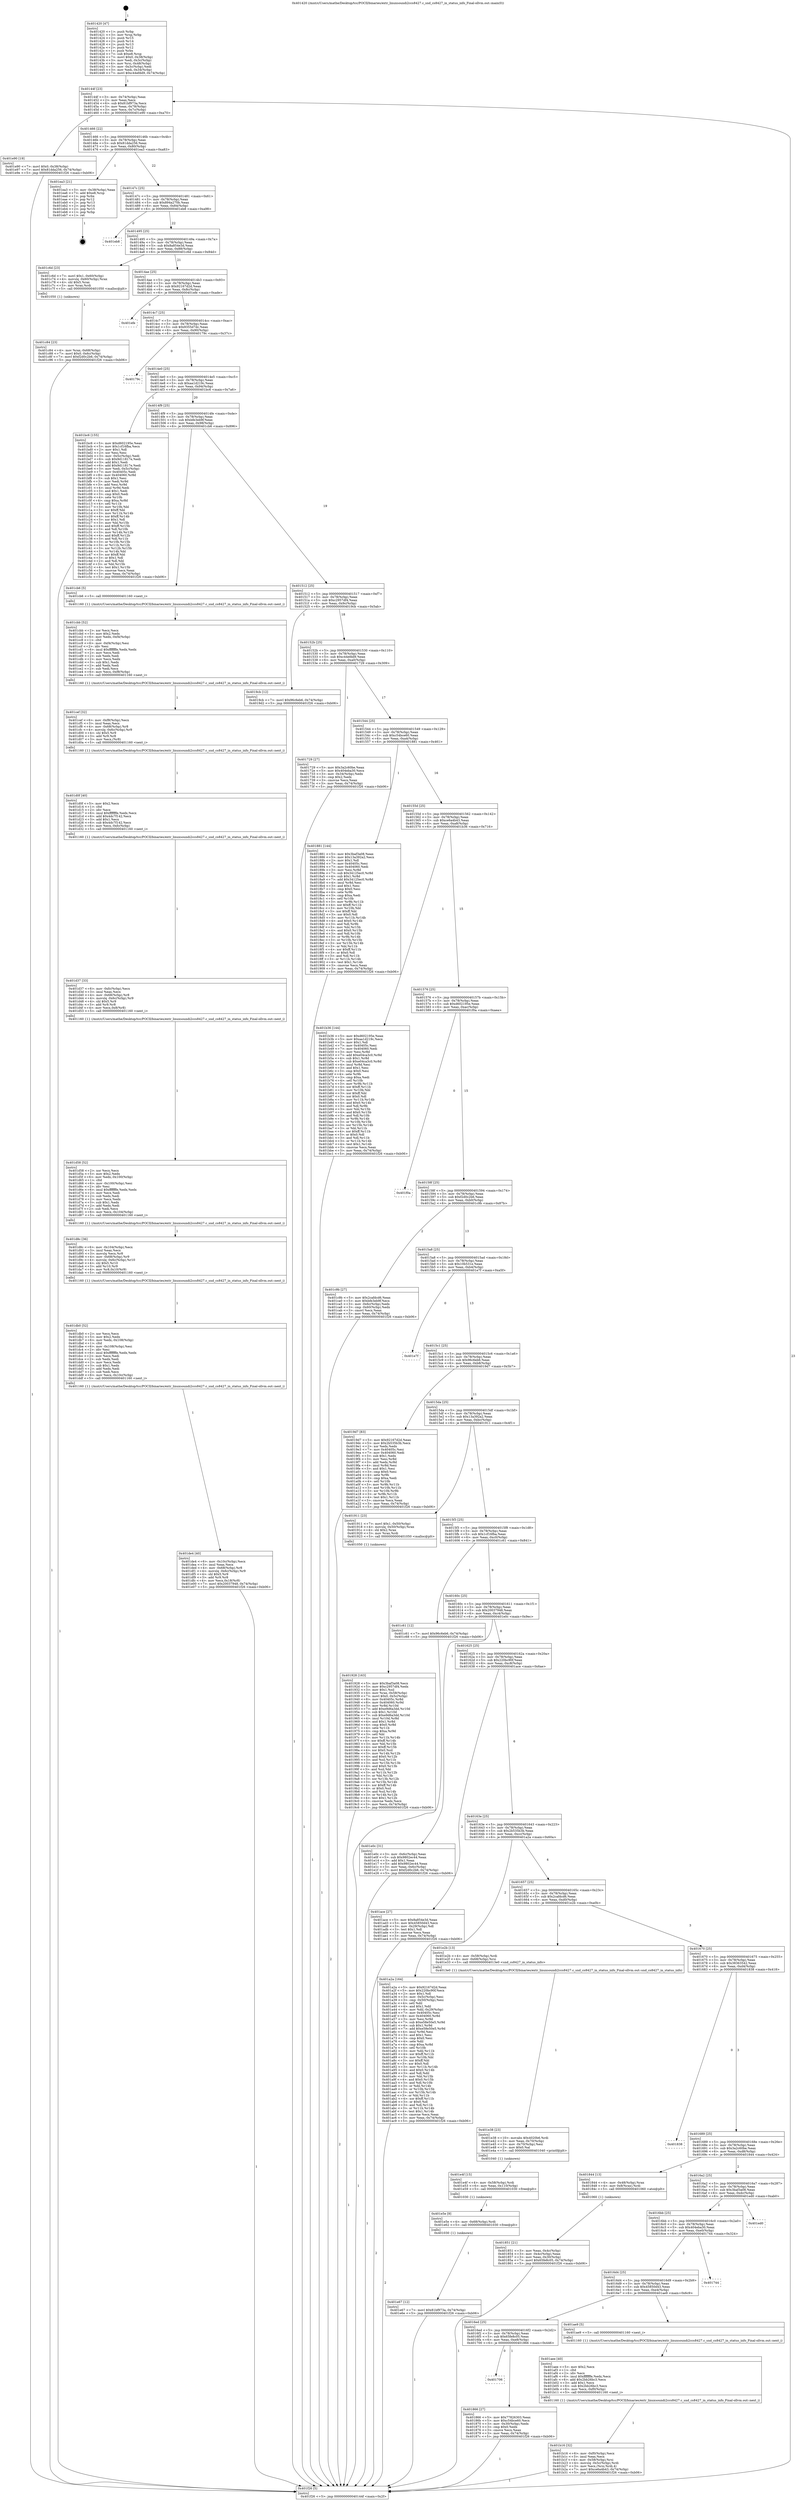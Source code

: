 digraph "0x401420" {
  label = "0x401420 (/mnt/c/Users/mathe/Desktop/tcc/POCII/binaries/extr_linuxsoundi2ccs8427.c_snd_cs8427_in_status_info_Final-ollvm.out::main(0))"
  labelloc = "t"
  node[shape=record]

  Entry [label="",width=0.3,height=0.3,shape=circle,fillcolor=black,style=filled]
  "0x40144f" [label="{
     0x40144f [23]\l
     | [instrs]\l
     &nbsp;&nbsp;0x40144f \<+3\>: mov -0x74(%rbp),%eax\l
     &nbsp;&nbsp;0x401452 \<+2\>: mov %eax,%ecx\l
     &nbsp;&nbsp;0x401454 \<+6\>: sub $0x81bf973a,%ecx\l
     &nbsp;&nbsp;0x40145a \<+3\>: mov %eax,-0x78(%rbp)\l
     &nbsp;&nbsp;0x40145d \<+3\>: mov %ecx,-0x7c(%rbp)\l
     &nbsp;&nbsp;0x401460 \<+6\>: je 0000000000401e90 \<main+0xa70\>\l
  }"]
  "0x401e90" [label="{
     0x401e90 [19]\l
     | [instrs]\l
     &nbsp;&nbsp;0x401e90 \<+7\>: movl $0x0,-0x38(%rbp)\l
     &nbsp;&nbsp;0x401e97 \<+7\>: movl $0x81dda256,-0x74(%rbp)\l
     &nbsp;&nbsp;0x401e9e \<+5\>: jmp 0000000000401f26 \<main+0xb06\>\l
  }"]
  "0x401466" [label="{
     0x401466 [22]\l
     | [instrs]\l
     &nbsp;&nbsp;0x401466 \<+5\>: jmp 000000000040146b \<main+0x4b\>\l
     &nbsp;&nbsp;0x40146b \<+3\>: mov -0x78(%rbp),%eax\l
     &nbsp;&nbsp;0x40146e \<+5\>: sub $0x81dda256,%eax\l
     &nbsp;&nbsp;0x401473 \<+3\>: mov %eax,-0x80(%rbp)\l
     &nbsp;&nbsp;0x401476 \<+6\>: je 0000000000401ea3 \<main+0xa83\>\l
  }"]
  Exit [label="",width=0.3,height=0.3,shape=circle,fillcolor=black,style=filled,peripheries=2]
  "0x401ea3" [label="{
     0x401ea3 [21]\l
     | [instrs]\l
     &nbsp;&nbsp;0x401ea3 \<+3\>: mov -0x38(%rbp),%eax\l
     &nbsp;&nbsp;0x401ea6 \<+7\>: add $0xe8,%rsp\l
     &nbsp;&nbsp;0x401ead \<+1\>: pop %rbx\l
     &nbsp;&nbsp;0x401eae \<+2\>: pop %r12\l
     &nbsp;&nbsp;0x401eb0 \<+2\>: pop %r13\l
     &nbsp;&nbsp;0x401eb2 \<+2\>: pop %r14\l
     &nbsp;&nbsp;0x401eb4 \<+2\>: pop %r15\l
     &nbsp;&nbsp;0x401eb6 \<+1\>: pop %rbp\l
     &nbsp;&nbsp;0x401eb7 \<+1\>: ret\l
  }"]
  "0x40147c" [label="{
     0x40147c [25]\l
     | [instrs]\l
     &nbsp;&nbsp;0x40147c \<+5\>: jmp 0000000000401481 \<main+0x61\>\l
     &nbsp;&nbsp;0x401481 \<+3\>: mov -0x78(%rbp),%eax\l
     &nbsp;&nbsp;0x401484 \<+5\>: sub $0x894a270b,%eax\l
     &nbsp;&nbsp;0x401489 \<+6\>: mov %eax,-0x84(%rbp)\l
     &nbsp;&nbsp;0x40148f \<+6\>: je 0000000000401eb8 \<main+0xa98\>\l
  }"]
  "0x401e67" [label="{
     0x401e67 [12]\l
     | [instrs]\l
     &nbsp;&nbsp;0x401e67 \<+7\>: movl $0x81bf973a,-0x74(%rbp)\l
     &nbsp;&nbsp;0x401e6e \<+5\>: jmp 0000000000401f26 \<main+0xb06\>\l
  }"]
  "0x401eb8" [label="{
     0x401eb8\l
  }", style=dashed]
  "0x401495" [label="{
     0x401495 [25]\l
     | [instrs]\l
     &nbsp;&nbsp;0x401495 \<+5\>: jmp 000000000040149a \<main+0x7a\>\l
     &nbsp;&nbsp;0x40149a \<+3\>: mov -0x78(%rbp),%eax\l
     &nbsp;&nbsp;0x40149d \<+5\>: sub $0x8a854e3d,%eax\l
     &nbsp;&nbsp;0x4014a2 \<+6\>: mov %eax,-0x88(%rbp)\l
     &nbsp;&nbsp;0x4014a8 \<+6\>: je 0000000000401c6d \<main+0x84d\>\l
  }"]
  "0x401e5e" [label="{
     0x401e5e [9]\l
     | [instrs]\l
     &nbsp;&nbsp;0x401e5e \<+4\>: mov -0x68(%rbp),%rdi\l
     &nbsp;&nbsp;0x401e62 \<+5\>: call 0000000000401030 \<free@plt\>\l
     | [calls]\l
     &nbsp;&nbsp;0x401030 \{1\} (unknown)\l
  }"]
  "0x401c6d" [label="{
     0x401c6d [23]\l
     | [instrs]\l
     &nbsp;&nbsp;0x401c6d \<+7\>: movl $0x1,-0x60(%rbp)\l
     &nbsp;&nbsp;0x401c74 \<+4\>: movslq -0x60(%rbp),%rax\l
     &nbsp;&nbsp;0x401c78 \<+4\>: shl $0x5,%rax\l
     &nbsp;&nbsp;0x401c7c \<+3\>: mov %rax,%rdi\l
     &nbsp;&nbsp;0x401c7f \<+5\>: call 0000000000401050 \<malloc@plt\>\l
     | [calls]\l
     &nbsp;&nbsp;0x401050 \{1\} (unknown)\l
  }"]
  "0x4014ae" [label="{
     0x4014ae [25]\l
     | [instrs]\l
     &nbsp;&nbsp;0x4014ae \<+5\>: jmp 00000000004014b3 \<main+0x93\>\l
     &nbsp;&nbsp;0x4014b3 \<+3\>: mov -0x78(%rbp),%eax\l
     &nbsp;&nbsp;0x4014b6 \<+5\>: sub $0x92167d2d,%eax\l
     &nbsp;&nbsp;0x4014bb \<+6\>: mov %eax,-0x8c(%rbp)\l
     &nbsp;&nbsp;0x4014c1 \<+6\>: je 0000000000401efe \<main+0xade\>\l
  }"]
  "0x401e4f" [label="{
     0x401e4f [15]\l
     | [instrs]\l
     &nbsp;&nbsp;0x401e4f \<+4\>: mov -0x58(%rbp),%rdi\l
     &nbsp;&nbsp;0x401e53 \<+6\>: mov %eax,-0x110(%rbp)\l
     &nbsp;&nbsp;0x401e59 \<+5\>: call 0000000000401030 \<free@plt\>\l
     | [calls]\l
     &nbsp;&nbsp;0x401030 \{1\} (unknown)\l
  }"]
  "0x401efe" [label="{
     0x401efe\l
  }", style=dashed]
  "0x4014c7" [label="{
     0x4014c7 [25]\l
     | [instrs]\l
     &nbsp;&nbsp;0x4014c7 \<+5\>: jmp 00000000004014cc \<main+0xac\>\l
     &nbsp;&nbsp;0x4014cc \<+3\>: mov -0x78(%rbp),%eax\l
     &nbsp;&nbsp;0x4014cf \<+5\>: sub $0x9355d7dc,%eax\l
     &nbsp;&nbsp;0x4014d4 \<+6\>: mov %eax,-0x90(%rbp)\l
     &nbsp;&nbsp;0x4014da \<+6\>: je 000000000040179c \<main+0x37c\>\l
  }"]
  "0x401e38" [label="{
     0x401e38 [23]\l
     | [instrs]\l
     &nbsp;&nbsp;0x401e38 \<+10\>: movabs $0x4020b6,%rdi\l
     &nbsp;&nbsp;0x401e42 \<+3\>: mov %eax,-0x70(%rbp)\l
     &nbsp;&nbsp;0x401e45 \<+3\>: mov -0x70(%rbp),%esi\l
     &nbsp;&nbsp;0x401e48 \<+2\>: mov $0x0,%al\l
     &nbsp;&nbsp;0x401e4a \<+5\>: call 0000000000401040 \<printf@plt\>\l
     | [calls]\l
     &nbsp;&nbsp;0x401040 \{1\} (unknown)\l
  }"]
  "0x40179c" [label="{
     0x40179c\l
  }", style=dashed]
  "0x4014e0" [label="{
     0x4014e0 [25]\l
     | [instrs]\l
     &nbsp;&nbsp;0x4014e0 \<+5\>: jmp 00000000004014e5 \<main+0xc5\>\l
     &nbsp;&nbsp;0x4014e5 \<+3\>: mov -0x78(%rbp),%eax\l
     &nbsp;&nbsp;0x4014e8 \<+5\>: sub $0xaa1d219c,%eax\l
     &nbsp;&nbsp;0x4014ed \<+6\>: mov %eax,-0x94(%rbp)\l
     &nbsp;&nbsp;0x4014f3 \<+6\>: je 0000000000401bc6 \<main+0x7a6\>\l
  }"]
  "0x401de4" [label="{
     0x401de4 [40]\l
     | [instrs]\l
     &nbsp;&nbsp;0x401de4 \<+6\>: mov -0x10c(%rbp),%ecx\l
     &nbsp;&nbsp;0x401dea \<+3\>: imul %eax,%ecx\l
     &nbsp;&nbsp;0x401ded \<+4\>: mov -0x68(%rbp),%r8\l
     &nbsp;&nbsp;0x401df1 \<+4\>: movslq -0x6c(%rbp),%r9\l
     &nbsp;&nbsp;0x401df5 \<+4\>: shl $0x5,%r9\l
     &nbsp;&nbsp;0x401df9 \<+3\>: add %r9,%r8\l
     &nbsp;&nbsp;0x401dfc \<+4\>: mov %ecx,0x18(%r8)\l
     &nbsp;&nbsp;0x401e00 \<+7\>: movl $0x20037948,-0x74(%rbp)\l
     &nbsp;&nbsp;0x401e07 \<+5\>: jmp 0000000000401f26 \<main+0xb06\>\l
  }"]
  "0x401bc6" [label="{
     0x401bc6 [155]\l
     | [instrs]\l
     &nbsp;&nbsp;0x401bc6 \<+5\>: mov $0xd602195e,%eax\l
     &nbsp;&nbsp;0x401bcb \<+5\>: mov $0x1cf16fba,%ecx\l
     &nbsp;&nbsp;0x401bd0 \<+2\>: mov $0x1,%dl\l
     &nbsp;&nbsp;0x401bd2 \<+2\>: xor %esi,%esi\l
     &nbsp;&nbsp;0x401bd4 \<+3\>: mov -0x5c(%rbp),%edi\l
     &nbsp;&nbsp;0x401bd7 \<+6\>: sub $0x9d11817e,%edi\l
     &nbsp;&nbsp;0x401bdd \<+3\>: add $0x1,%edi\l
     &nbsp;&nbsp;0x401be0 \<+6\>: add $0x9d11817e,%edi\l
     &nbsp;&nbsp;0x401be6 \<+3\>: mov %edi,-0x5c(%rbp)\l
     &nbsp;&nbsp;0x401be9 \<+7\>: mov 0x40405c,%edi\l
     &nbsp;&nbsp;0x401bf0 \<+8\>: mov 0x404060,%r8d\l
     &nbsp;&nbsp;0x401bf8 \<+3\>: sub $0x1,%esi\l
     &nbsp;&nbsp;0x401bfb \<+3\>: mov %edi,%r9d\l
     &nbsp;&nbsp;0x401bfe \<+3\>: add %esi,%r9d\l
     &nbsp;&nbsp;0x401c01 \<+4\>: imul %r9d,%edi\l
     &nbsp;&nbsp;0x401c05 \<+3\>: and $0x1,%edi\l
     &nbsp;&nbsp;0x401c08 \<+3\>: cmp $0x0,%edi\l
     &nbsp;&nbsp;0x401c0b \<+4\>: sete %r10b\l
     &nbsp;&nbsp;0x401c0f \<+4\>: cmp $0xa,%r8d\l
     &nbsp;&nbsp;0x401c13 \<+4\>: setl %r11b\l
     &nbsp;&nbsp;0x401c17 \<+3\>: mov %r10b,%bl\l
     &nbsp;&nbsp;0x401c1a \<+3\>: xor $0xff,%bl\l
     &nbsp;&nbsp;0x401c1d \<+3\>: mov %r11b,%r14b\l
     &nbsp;&nbsp;0x401c20 \<+4\>: xor $0xff,%r14b\l
     &nbsp;&nbsp;0x401c24 \<+3\>: xor $0x1,%dl\l
     &nbsp;&nbsp;0x401c27 \<+3\>: mov %bl,%r15b\l
     &nbsp;&nbsp;0x401c2a \<+4\>: and $0xff,%r15b\l
     &nbsp;&nbsp;0x401c2e \<+3\>: and %dl,%r10b\l
     &nbsp;&nbsp;0x401c31 \<+3\>: mov %r14b,%r12b\l
     &nbsp;&nbsp;0x401c34 \<+4\>: and $0xff,%r12b\l
     &nbsp;&nbsp;0x401c38 \<+3\>: and %dl,%r11b\l
     &nbsp;&nbsp;0x401c3b \<+3\>: or %r10b,%r15b\l
     &nbsp;&nbsp;0x401c3e \<+3\>: or %r11b,%r12b\l
     &nbsp;&nbsp;0x401c41 \<+3\>: xor %r12b,%r15b\l
     &nbsp;&nbsp;0x401c44 \<+3\>: or %r14b,%bl\l
     &nbsp;&nbsp;0x401c47 \<+3\>: xor $0xff,%bl\l
     &nbsp;&nbsp;0x401c4a \<+3\>: or $0x1,%dl\l
     &nbsp;&nbsp;0x401c4d \<+2\>: and %dl,%bl\l
     &nbsp;&nbsp;0x401c4f \<+3\>: or %bl,%r15b\l
     &nbsp;&nbsp;0x401c52 \<+4\>: test $0x1,%r15b\l
     &nbsp;&nbsp;0x401c56 \<+3\>: cmovne %ecx,%eax\l
     &nbsp;&nbsp;0x401c59 \<+3\>: mov %eax,-0x74(%rbp)\l
     &nbsp;&nbsp;0x401c5c \<+5\>: jmp 0000000000401f26 \<main+0xb06\>\l
  }"]
  "0x4014f9" [label="{
     0x4014f9 [25]\l
     | [instrs]\l
     &nbsp;&nbsp;0x4014f9 \<+5\>: jmp 00000000004014fe \<main+0xde\>\l
     &nbsp;&nbsp;0x4014fe \<+3\>: mov -0x78(%rbp),%eax\l
     &nbsp;&nbsp;0x401501 \<+5\>: sub $0xbfe3eb9f,%eax\l
     &nbsp;&nbsp;0x401506 \<+6\>: mov %eax,-0x98(%rbp)\l
     &nbsp;&nbsp;0x40150c \<+6\>: je 0000000000401cb6 \<main+0x896\>\l
  }"]
  "0x401db0" [label="{
     0x401db0 [52]\l
     | [instrs]\l
     &nbsp;&nbsp;0x401db0 \<+2\>: xor %ecx,%ecx\l
     &nbsp;&nbsp;0x401db2 \<+5\>: mov $0x2,%edx\l
     &nbsp;&nbsp;0x401db7 \<+6\>: mov %edx,-0x108(%rbp)\l
     &nbsp;&nbsp;0x401dbd \<+1\>: cltd\l
     &nbsp;&nbsp;0x401dbe \<+6\>: mov -0x108(%rbp),%esi\l
     &nbsp;&nbsp;0x401dc4 \<+2\>: idiv %esi\l
     &nbsp;&nbsp;0x401dc6 \<+6\>: imul $0xfffffffe,%edx,%edx\l
     &nbsp;&nbsp;0x401dcc \<+2\>: mov %ecx,%edi\l
     &nbsp;&nbsp;0x401dce \<+2\>: sub %edx,%edi\l
     &nbsp;&nbsp;0x401dd0 \<+2\>: mov %ecx,%edx\l
     &nbsp;&nbsp;0x401dd2 \<+3\>: sub $0x1,%edx\l
     &nbsp;&nbsp;0x401dd5 \<+2\>: add %edx,%edi\l
     &nbsp;&nbsp;0x401dd7 \<+2\>: sub %edi,%ecx\l
     &nbsp;&nbsp;0x401dd9 \<+6\>: mov %ecx,-0x10c(%rbp)\l
     &nbsp;&nbsp;0x401ddf \<+5\>: call 0000000000401160 \<next_i\>\l
     | [calls]\l
     &nbsp;&nbsp;0x401160 \{1\} (/mnt/c/Users/mathe/Desktop/tcc/POCII/binaries/extr_linuxsoundi2ccs8427.c_snd_cs8427_in_status_info_Final-ollvm.out::next_i)\l
  }"]
  "0x401cb6" [label="{
     0x401cb6 [5]\l
     | [instrs]\l
     &nbsp;&nbsp;0x401cb6 \<+5\>: call 0000000000401160 \<next_i\>\l
     | [calls]\l
     &nbsp;&nbsp;0x401160 \{1\} (/mnt/c/Users/mathe/Desktop/tcc/POCII/binaries/extr_linuxsoundi2ccs8427.c_snd_cs8427_in_status_info_Final-ollvm.out::next_i)\l
  }"]
  "0x401512" [label="{
     0x401512 [25]\l
     | [instrs]\l
     &nbsp;&nbsp;0x401512 \<+5\>: jmp 0000000000401517 \<main+0xf7\>\l
     &nbsp;&nbsp;0x401517 \<+3\>: mov -0x78(%rbp),%eax\l
     &nbsp;&nbsp;0x40151a \<+5\>: sub $0xc2957df4,%eax\l
     &nbsp;&nbsp;0x40151f \<+6\>: mov %eax,-0x9c(%rbp)\l
     &nbsp;&nbsp;0x401525 \<+6\>: je 00000000004019cb \<main+0x5ab\>\l
  }"]
  "0x401d8c" [label="{
     0x401d8c [36]\l
     | [instrs]\l
     &nbsp;&nbsp;0x401d8c \<+6\>: mov -0x104(%rbp),%ecx\l
     &nbsp;&nbsp;0x401d92 \<+3\>: imul %eax,%ecx\l
     &nbsp;&nbsp;0x401d95 \<+3\>: movslq %ecx,%r8\l
     &nbsp;&nbsp;0x401d98 \<+4\>: mov -0x68(%rbp),%r9\l
     &nbsp;&nbsp;0x401d9c \<+4\>: movslq -0x6c(%rbp),%r10\l
     &nbsp;&nbsp;0x401da0 \<+4\>: shl $0x5,%r10\l
     &nbsp;&nbsp;0x401da4 \<+3\>: add %r10,%r9\l
     &nbsp;&nbsp;0x401da7 \<+4\>: mov %r8,0x10(%r9)\l
     &nbsp;&nbsp;0x401dab \<+5\>: call 0000000000401160 \<next_i\>\l
     | [calls]\l
     &nbsp;&nbsp;0x401160 \{1\} (/mnt/c/Users/mathe/Desktop/tcc/POCII/binaries/extr_linuxsoundi2ccs8427.c_snd_cs8427_in_status_info_Final-ollvm.out::next_i)\l
  }"]
  "0x4019cb" [label="{
     0x4019cb [12]\l
     | [instrs]\l
     &nbsp;&nbsp;0x4019cb \<+7\>: movl $0x96c6eb6,-0x74(%rbp)\l
     &nbsp;&nbsp;0x4019d2 \<+5\>: jmp 0000000000401f26 \<main+0xb06\>\l
  }"]
  "0x40152b" [label="{
     0x40152b [25]\l
     | [instrs]\l
     &nbsp;&nbsp;0x40152b \<+5\>: jmp 0000000000401530 \<main+0x110\>\l
     &nbsp;&nbsp;0x401530 \<+3\>: mov -0x78(%rbp),%eax\l
     &nbsp;&nbsp;0x401533 \<+5\>: sub $0xc44efdd9,%eax\l
     &nbsp;&nbsp;0x401538 \<+6\>: mov %eax,-0xa0(%rbp)\l
     &nbsp;&nbsp;0x40153e \<+6\>: je 0000000000401729 \<main+0x309\>\l
  }"]
  "0x401d58" [label="{
     0x401d58 [52]\l
     | [instrs]\l
     &nbsp;&nbsp;0x401d58 \<+2\>: xor %ecx,%ecx\l
     &nbsp;&nbsp;0x401d5a \<+5\>: mov $0x2,%edx\l
     &nbsp;&nbsp;0x401d5f \<+6\>: mov %edx,-0x100(%rbp)\l
     &nbsp;&nbsp;0x401d65 \<+1\>: cltd\l
     &nbsp;&nbsp;0x401d66 \<+6\>: mov -0x100(%rbp),%esi\l
     &nbsp;&nbsp;0x401d6c \<+2\>: idiv %esi\l
     &nbsp;&nbsp;0x401d6e \<+6\>: imul $0xfffffffe,%edx,%edx\l
     &nbsp;&nbsp;0x401d74 \<+2\>: mov %ecx,%edi\l
     &nbsp;&nbsp;0x401d76 \<+2\>: sub %edx,%edi\l
     &nbsp;&nbsp;0x401d78 \<+2\>: mov %ecx,%edx\l
     &nbsp;&nbsp;0x401d7a \<+3\>: sub $0x1,%edx\l
     &nbsp;&nbsp;0x401d7d \<+2\>: add %edx,%edi\l
     &nbsp;&nbsp;0x401d7f \<+2\>: sub %edi,%ecx\l
     &nbsp;&nbsp;0x401d81 \<+6\>: mov %ecx,-0x104(%rbp)\l
     &nbsp;&nbsp;0x401d87 \<+5\>: call 0000000000401160 \<next_i\>\l
     | [calls]\l
     &nbsp;&nbsp;0x401160 \{1\} (/mnt/c/Users/mathe/Desktop/tcc/POCII/binaries/extr_linuxsoundi2ccs8427.c_snd_cs8427_in_status_info_Final-ollvm.out::next_i)\l
  }"]
  "0x401729" [label="{
     0x401729 [27]\l
     | [instrs]\l
     &nbsp;&nbsp;0x401729 \<+5\>: mov $0x3a2c60be,%eax\l
     &nbsp;&nbsp;0x40172e \<+5\>: mov $0x404eba30,%ecx\l
     &nbsp;&nbsp;0x401733 \<+3\>: mov -0x34(%rbp),%edx\l
     &nbsp;&nbsp;0x401736 \<+3\>: cmp $0x2,%edx\l
     &nbsp;&nbsp;0x401739 \<+3\>: cmovne %ecx,%eax\l
     &nbsp;&nbsp;0x40173c \<+3\>: mov %eax,-0x74(%rbp)\l
     &nbsp;&nbsp;0x40173f \<+5\>: jmp 0000000000401f26 \<main+0xb06\>\l
  }"]
  "0x401544" [label="{
     0x401544 [25]\l
     | [instrs]\l
     &nbsp;&nbsp;0x401544 \<+5\>: jmp 0000000000401549 \<main+0x129\>\l
     &nbsp;&nbsp;0x401549 \<+3\>: mov -0x78(%rbp),%eax\l
     &nbsp;&nbsp;0x40154c \<+5\>: sub $0xc54bce60,%eax\l
     &nbsp;&nbsp;0x401551 \<+6\>: mov %eax,-0xa4(%rbp)\l
     &nbsp;&nbsp;0x401557 \<+6\>: je 0000000000401881 \<main+0x461\>\l
  }"]
  "0x401f26" [label="{
     0x401f26 [5]\l
     | [instrs]\l
     &nbsp;&nbsp;0x401f26 \<+5\>: jmp 000000000040144f \<main+0x2f\>\l
  }"]
  "0x401420" [label="{
     0x401420 [47]\l
     | [instrs]\l
     &nbsp;&nbsp;0x401420 \<+1\>: push %rbp\l
     &nbsp;&nbsp;0x401421 \<+3\>: mov %rsp,%rbp\l
     &nbsp;&nbsp;0x401424 \<+2\>: push %r15\l
     &nbsp;&nbsp;0x401426 \<+2\>: push %r14\l
     &nbsp;&nbsp;0x401428 \<+2\>: push %r13\l
     &nbsp;&nbsp;0x40142a \<+2\>: push %r12\l
     &nbsp;&nbsp;0x40142c \<+1\>: push %rbx\l
     &nbsp;&nbsp;0x40142d \<+7\>: sub $0xe8,%rsp\l
     &nbsp;&nbsp;0x401434 \<+7\>: movl $0x0,-0x38(%rbp)\l
     &nbsp;&nbsp;0x40143b \<+3\>: mov %edi,-0x3c(%rbp)\l
     &nbsp;&nbsp;0x40143e \<+4\>: mov %rsi,-0x48(%rbp)\l
     &nbsp;&nbsp;0x401442 \<+3\>: mov -0x3c(%rbp),%edi\l
     &nbsp;&nbsp;0x401445 \<+3\>: mov %edi,-0x34(%rbp)\l
     &nbsp;&nbsp;0x401448 \<+7\>: movl $0xc44efdd9,-0x74(%rbp)\l
  }"]
  "0x401d37" [label="{
     0x401d37 [33]\l
     | [instrs]\l
     &nbsp;&nbsp;0x401d37 \<+6\>: mov -0xfc(%rbp),%ecx\l
     &nbsp;&nbsp;0x401d3d \<+3\>: imul %eax,%ecx\l
     &nbsp;&nbsp;0x401d40 \<+4\>: mov -0x68(%rbp),%r8\l
     &nbsp;&nbsp;0x401d44 \<+4\>: movslq -0x6c(%rbp),%r9\l
     &nbsp;&nbsp;0x401d48 \<+4\>: shl $0x5,%r9\l
     &nbsp;&nbsp;0x401d4c \<+3\>: add %r9,%r8\l
     &nbsp;&nbsp;0x401d4f \<+4\>: mov %ecx,0x8(%r8)\l
     &nbsp;&nbsp;0x401d53 \<+5\>: call 0000000000401160 \<next_i\>\l
     | [calls]\l
     &nbsp;&nbsp;0x401160 \{1\} (/mnt/c/Users/mathe/Desktop/tcc/POCII/binaries/extr_linuxsoundi2ccs8427.c_snd_cs8427_in_status_info_Final-ollvm.out::next_i)\l
  }"]
  "0x401881" [label="{
     0x401881 [144]\l
     | [instrs]\l
     &nbsp;&nbsp;0x401881 \<+5\>: mov $0x3baf3a08,%eax\l
     &nbsp;&nbsp;0x401886 \<+5\>: mov $0x13a392a2,%ecx\l
     &nbsp;&nbsp;0x40188b \<+2\>: mov $0x1,%dl\l
     &nbsp;&nbsp;0x40188d \<+7\>: mov 0x40405c,%esi\l
     &nbsp;&nbsp;0x401894 \<+7\>: mov 0x404060,%edi\l
     &nbsp;&nbsp;0x40189b \<+3\>: mov %esi,%r8d\l
     &nbsp;&nbsp;0x40189e \<+7\>: sub $0x34125ec0,%r8d\l
     &nbsp;&nbsp;0x4018a5 \<+4\>: sub $0x1,%r8d\l
     &nbsp;&nbsp;0x4018a9 \<+7\>: add $0x34125ec0,%r8d\l
     &nbsp;&nbsp;0x4018b0 \<+4\>: imul %r8d,%esi\l
     &nbsp;&nbsp;0x4018b4 \<+3\>: and $0x1,%esi\l
     &nbsp;&nbsp;0x4018b7 \<+3\>: cmp $0x0,%esi\l
     &nbsp;&nbsp;0x4018ba \<+4\>: sete %r9b\l
     &nbsp;&nbsp;0x4018be \<+3\>: cmp $0xa,%edi\l
     &nbsp;&nbsp;0x4018c1 \<+4\>: setl %r10b\l
     &nbsp;&nbsp;0x4018c5 \<+3\>: mov %r9b,%r11b\l
     &nbsp;&nbsp;0x4018c8 \<+4\>: xor $0xff,%r11b\l
     &nbsp;&nbsp;0x4018cc \<+3\>: mov %r10b,%bl\l
     &nbsp;&nbsp;0x4018cf \<+3\>: xor $0xff,%bl\l
     &nbsp;&nbsp;0x4018d2 \<+3\>: xor $0x0,%dl\l
     &nbsp;&nbsp;0x4018d5 \<+3\>: mov %r11b,%r14b\l
     &nbsp;&nbsp;0x4018d8 \<+4\>: and $0x0,%r14b\l
     &nbsp;&nbsp;0x4018dc \<+3\>: and %dl,%r9b\l
     &nbsp;&nbsp;0x4018df \<+3\>: mov %bl,%r15b\l
     &nbsp;&nbsp;0x4018e2 \<+4\>: and $0x0,%r15b\l
     &nbsp;&nbsp;0x4018e6 \<+3\>: and %dl,%r10b\l
     &nbsp;&nbsp;0x4018e9 \<+3\>: or %r9b,%r14b\l
     &nbsp;&nbsp;0x4018ec \<+3\>: or %r10b,%r15b\l
     &nbsp;&nbsp;0x4018ef \<+3\>: xor %r15b,%r14b\l
     &nbsp;&nbsp;0x4018f2 \<+3\>: or %bl,%r11b\l
     &nbsp;&nbsp;0x4018f5 \<+4\>: xor $0xff,%r11b\l
     &nbsp;&nbsp;0x4018f9 \<+3\>: or $0x0,%dl\l
     &nbsp;&nbsp;0x4018fc \<+3\>: and %dl,%r11b\l
     &nbsp;&nbsp;0x4018ff \<+3\>: or %r11b,%r14b\l
     &nbsp;&nbsp;0x401902 \<+4\>: test $0x1,%r14b\l
     &nbsp;&nbsp;0x401906 \<+3\>: cmovne %ecx,%eax\l
     &nbsp;&nbsp;0x401909 \<+3\>: mov %eax,-0x74(%rbp)\l
     &nbsp;&nbsp;0x40190c \<+5\>: jmp 0000000000401f26 \<main+0xb06\>\l
  }"]
  "0x40155d" [label="{
     0x40155d [25]\l
     | [instrs]\l
     &nbsp;&nbsp;0x40155d \<+5\>: jmp 0000000000401562 \<main+0x142\>\l
     &nbsp;&nbsp;0x401562 \<+3\>: mov -0x78(%rbp),%eax\l
     &nbsp;&nbsp;0x401565 \<+5\>: sub $0xce6a4b43,%eax\l
     &nbsp;&nbsp;0x40156a \<+6\>: mov %eax,-0xa8(%rbp)\l
     &nbsp;&nbsp;0x401570 \<+6\>: je 0000000000401b36 \<main+0x716\>\l
  }"]
  "0x401d0f" [label="{
     0x401d0f [40]\l
     | [instrs]\l
     &nbsp;&nbsp;0x401d0f \<+5\>: mov $0x2,%ecx\l
     &nbsp;&nbsp;0x401d14 \<+1\>: cltd\l
     &nbsp;&nbsp;0x401d15 \<+2\>: idiv %ecx\l
     &nbsp;&nbsp;0x401d17 \<+6\>: imul $0xfffffffe,%edx,%ecx\l
     &nbsp;&nbsp;0x401d1d \<+6\>: add $0x4dc7f142,%ecx\l
     &nbsp;&nbsp;0x401d23 \<+3\>: add $0x1,%ecx\l
     &nbsp;&nbsp;0x401d26 \<+6\>: sub $0x4dc7f142,%ecx\l
     &nbsp;&nbsp;0x401d2c \<+6\>: mov %ecx,-0xfc(%rbp)\l
     &nbsp;&nbsp;0x401d32 \<+5\>: call 0000000000401160 \<next_i\>\l
     | [calls]\l
     &nbsp;&nbsp;0x401160 \{1\} (/mnt/c/Users/mathe/Desktop/tcc/POCII/binaries/extr_linuxsoundi2ccs8427.c_snd_cs8427_in_status_info_Final-ollvm.out::next_i)\l
  }"]
  "0x401b36" [label="{
     0x401b36 [144]\l
     | [instrs]\l
     &nbsp;&nbsp;0x401b36 \<+5\>: mov $0xd602195e,%eax\l
     &nbsp;&nbsp;0x401b3b \<+5\>: mov $0xaa1d219c,%ecx\l
     &nbsp;&nbsp;0x401b40 \<+2\>: mov $0x1,%dl\l
     &nbsp;&nbsp;0x401b42 \<+7\>: mov 0x40405c,%esi\l
     &nbsp;&nbsp;0x401b49 \<+7\>: mov 0x404060,%edi\l
     &nbsp;&nbsp;0x401b50 \<+3\>: mov %esi,%r8d\l
     &nbsp;&nbsp;0x401b53 \<+7\>: add $0xe04ca3c0,%r8d\l
     &nbsp;&nbsp;0x401b5a \<+4\>: sub $0x1,%r8d\l
     &nbsp;&nbsp;0x401b5e \<+7\>: sub $0xe04ca3c0,%r8d\l
     &nbsp;&nbsp;0x401b65 \<+4\>: imul %r8d,%esi\l
     &nbsp;&nbsp;0x401b69 \<+3\>: and $0x1,%esi\l
     &nbsp;&nbsp;0x401b6c \<+3\>: cmp $0x0,%esi\l
     &nbsp;&nbsp;0x401b6f \<+4\>: sete %r9b\l
     &nbsp;&nbsp;0x401b73 \<+3\>: cmp $0xa,%edi\l
     &nbsp;&nbsp;0x401b76 \<+4\>: setl %r10b\l
     &nbsp;&nbsp;0x401b7a \<+3\>: mov %r9b,%r11b\l
     &nbsp;&nbsp;0x401b7d \<+4\>: xor $0xff,%r11b\l
     &nbsp;&nbsp;0x401b81 \<+3\>: mov %r10b,%bl\l
     &nbsp;&nbsp;0x401b84 \<+3\>: xor $0xff,%bl\l
     &nbsp;&nbsp;0x401b87 \<+3\>: xor $0x0,%dl\l
     &nbsp;&nbsp;0x401b8a \<+3\>: mov %r11b,%r14b\l
     &nbsp;&nbsp;0x401b8d \<+4\>: and $0x0,%r14b\l
     &nbsp;&nbsp;0x401b91 \<+3\>: and %dl,%r9b\l
     &nbsp;&nbsp;0x401b94 \<+3\>: mov %bl,%r15b\l
     &nbsp;&nbsp;0x401b97 \<+4\>: and $0x0,%r15b\l
     &nbsp;&nbsp;0x401b9b \<+3\>: and %dl,%r10b\l
     &nbsp;&nbsp;0x401b9e \<+3\>: or %r9b,%r14b\l
     &nbsp;&nbsp;0x401ba1 \<+3\>: or %r10b,%r15b\l
     &nbsp;&nbsp;0x401ba4 \<+3\>: xor %r15b,%r14b\l
     &nbsp;&nbsp;0x401ba7 \<+3\>: or %bl,%r11b\l
     &nbsp;&nbsp;0x401baa \<+4\>: xor $0xff,%r11b\l
     &nbsp;&nbsp;0x401bae \<+3\>: or $0x0,%dl\l
     &nbsp;&nbsp;0x401bb1 \<+3\>: and %dl,%r11b\l
     &nbsp;&nbsp;0x401bb4 \<+3\>: or %r11b,%r14b\l
     &nbsp;&nbsp;0x401bb7 \<+4\>: test $0x1,%r14b\l
     &nbsp;&nbsp;0x401bbb \<+3\>: cmovne %ecx,%eax\l
     &nbsp;&nbsp;0x401bbe \<+3\>: mov %eax,-0x74(%rbp)\l
     &nbsp;&nbsp;0x401bc1 \<+5\>: jmp 0000000000401f26 \<main+0xb06\>\l
  }"]
  "0x401576" [label="{
     0x401576 [25]\l
     | [instrs]\l
     &nbsp;&nbsp;0x401576 \<+5\>: jmp 000000000040157b \<main+0x15b\>\l
     &nbsp;&nbsp;0x40157b \<+3\>: mov -0x78(%rbp),%eax\l
     &nbsp;&nbsp;0x40157e \<+5\>: sub $0xd602195e,%eax\l
     &nbsp;&nbsp;0x401583 \<+6\>: mov %eax,-0xac(%rbp)\l
     &nbsp;&nbsp;0x401589 \<+6\>: je 0000000000401f0a \<main+0xaea\>\l
  }"]
  "0x401cef" [label="{
     0x401cef [32]\l
     | [instrs]\l
     &nbsp;&nbsp;0x401cef \<+6\>: mov -0xf8(%rbp),%ecx\l
     &nbsp;&nbsp;0x401cf5 \<+3\>: imul %eax,%ecx\l
     &nbsp;&nbsp;0x401cf8 \<+4\>: mov -0x68(%rbp),%r8\l
     &nbsp;&nbsp;0x401cfc \<+4\>: movslq -0x6c(%rbp),%r9\l
     &nbsp;&nbsp;0x401d00 \<+4\>: shl $0x5,%r9\l
     &nbsp;&nbsp;0x401d04 \<+3\>: add %r9,%r8\l
     &nbsp;&nbsp;0x401d07 \<+3\>: mov %ecx,(%r8)\l
     &nbsp;&nbsp;0x401d0a \<+5\>: call 0000000000401160 \<next_i\>\l
     | [calls]\l
     &nbsp;&nbsp;0x401160 \{1\} (/mnt/c/Users/mathe/Desktop/tcc/POCII/binaries/extr_linuxsoundi2ccs8427.c_snd_cs8427_in_status_info_Final-ollvm.out::next_i)\l
  }"]
  "0x401f0a" [label="{
     0x401f0a\l
  }", style=dashed]
  "0x40158f" [label="{
     0x40158f [25]\l
     | [instrs]\l
     &nbsp;&nbsp;0x40158f \<+5\>: jmp 0000000000401594 \<main+0x174\>\l
     &nbsp;&nbsp;0x401594 \<+3\>: mov -0x78(%rbp),%eax\l
     &nbsp;&nbsp;0x401597 \<+5\>: sub $0xf2d0c2b6,%eax\l
     &nbsp;&nbsp;0x40159c \<+6\>: mov %eax,-0xb0(%rbp)\l
     &nbsp;&nbsp;0x4015a2 \<+6\>: je 0000000000401c9b \<main+0x87b\>\l
  }"]
  "0x401cbb" [label="{
     0x401cbb [52]\l
     | [instrs]\l
     &nbsp;&nbsp;0x401cbb \<+2\>: xor %ecx,%ecx\l
     &nbsp;&nbsp;0x401cbd \<+5\>: mov $0x2,%edx\l
     &nbsp;&nbsp;0x401cc2 \<+6\>: mov %edx,-0xf4(%rbp)\l
     &nbsp;&nbsp;0x401cc8 \<+1\>: cltd\l
     &nbsp;&nbsp;0x401cc9 \<+6\>: mov -0xf4(%rbp),%esi\l
     &nbsp;&nbsp;0x401ccf \<+2\>: idiv %esi\l
     &nbsp;&nbsp;0x401cd1 \<+6\>: imul $0xfffffffe,%edx,%edx\l
     &nbsp;&nbsp;0x401cd7 \<+2\>: mov %ecx,%edi\l
     &nbsp;&nbsp;0x401cd9 \<+2\>: sub %edx,%edi\l
     &nbsp;&nbsp;0x401cdb \<+2\>: mov %ecx,%edx\l
     &nbsp;&nbsp;0x401cdd \<+3\>: sub $0x1,%edx\l
     &nbsp;&nbsp;0x401ce0 \<+2\>: add %edx,%edi\l
     &nbsp;&nbsp;0x401ce2 \<+2\>: sub %edi,%ecx\l
     &nbsp;&nbsp;0x401ce4 \<+6\>: mov %ecx,-0xf8(%rbp)\l
     &nbsp;&nbsp;0x401cea \<+5\>: call 0000000000401160 \<next_i\>\l
     | [calls]\l
     &nbsp;&nbsp;0x401160 \{1\} (/mnt/c/Users/mathe/Desktop/tcc/POCII/binaries/extr_linuxsoundi2ccs8427.c_snd_cs8427_in_status_info_Final-ollvm.out::next_i)\l
  }"]
  "0x401c9b" [label="{
     0x401c9b [27]\l
     | [instrs]\l
     &nbsp;&nbsp;0x401c9b \<+5\>: mov $0x2cafdcd6,%eax\l
     &nbsp;&nbsp;0x401ca0 \<+5\>: mov $0xbfe3eb9f,%ecx\l
     &nbsp;&nbsp;0x401ca5 \<+3\>: mov -0x6c(%rbp),%edx\l
     &nbsp;&nbsp;0x401ca8 \<+3\>: cmp -0x60(%rbp),%edx\l
     &nbsp;&nbsp;0x401cab \<+3\>: cmovl %ecx,%eax\l
     &nbsp;&nbsp;0x401cae \<+3\>: mov %eax,-0x74(%rbp)\l
     &nbsp;&nbsp;0x401cb1 \<+5\>: jmp 0000000000401f26 \<main+0xb06\>\l
  }"]
  "0x4015a8" [label="{
     0x4015a8 [25]\l
     | [instrs]\l
     &nbsp;&nbsp;0x4015a8 \<+5\>: jmp 00000000004015ad \<main+0x18d\>\l
     &nbsp;&nbsp;0x4015ad \<+3\>: mov -0x78(%rbp),%eax\l
     &nbsp;&nbsp;0x4015b0 \<+5\>: sub $0x10b531e,%eax\l
     &nbsp;&nbsp;0x4015b5 \<+6\>: mov %eax,-0xb4(%rbp)\l
     &nbsp;&nbsp;0x4015bb \<+6\>: je 0000000000401e7f \<main+0xa5f\>\l
  }"]
  "0x401c84" [label="{
     0x401c84 [23]\l
     | [instrs]\l
     &nbsp;&nbsp;0x401c84 \<+4\>: mov %rax,-0x68(%rbp)\l
     &nbsp;&nbsp;0x401c88 \<+7\>: movl $0x0,-0x6c(%rbp)\l
     &nbsp;&nbsp;0x401c8f \<+7\>: movl $0xf2d0c2b6,-0x74(%rbp)\l
     &nbsp;&nbsp;0x401c96 \<+5\>: jmp 0000000000401f26 \<main+0xb06\>\l
  }"]
  "0x401e7f" [label="{
     0x401e7f\l
  }", style=dashed]
  "0x4015c1" [label="{
     0x4015c1 [25]\l
     | [instrs]\l
     &nbsp;&nbsp;0x4015c1 \<+5\>: jmp 00000000004015c6 \<main+0x1a6\>\l
     &nbsp;&nbsp;0x4015c6 \<+3\>: mov -0x78(%rbp),%eax\l
     &nbsp;&nbsp;0x4015c9 \<+5\>: sub $0x96c6eb6,%eax\l
     &nbsp;&nbsp;0x4015ce \<+6\>: mov %eax,-0xb8(%rbp)\l
     &nbsp;&nbsp;0x4015d4 \<+6\>: je 00000000004019d7 \<main+0x5b7\>\l
  }"]
  "0x401b16" [label="{
     0x401b16 [32]\l
     | [instrs]\l
     &nbsp;&nbsp;0x401b16 \<+6\>: mov -0xf0(%rbp),%ecx\l
     &nbsp;&nbsp;0x401b1c \<+3\>: imul %eax,%ecx\l
     &nbsp;&nbsp;0x401b1f \<+4\>: mov -0x58(%rbp),%rsi\l
     &nbsp;&nbsp;0x401b23 \<+4\>: movslq -0x5c(%rbp),%rdi\l
     &nbsp;&nbsp;0x401b27 \<+3\>: mov %ecx,(%rsi,%rdi,4)\l
     &nbsp;&nbsp;0x401b2a \<+7\>: movl $0xce6a4b43,-0x74(%rbp)\l
     &nbsp;&nbsp;0x401b31 \<+5\>: jmp 0000000000401f26 \<main+0xb06\>\l
  }"]
  "0x4019d7" [label="{
     0x4019d7 [83]\l
     | [instrs]\l
     &nbsp;&nbsp;0x4019d7 \<+5\>: mov $0x92167d2d,%eax\l
     &nbsp;&nbsp;0x4019dc \<+5\>: mov $0x2b535b3b,%ecx\l
     &nbsp;&nbsp;0x4019e1 \<+2\>: xor %edx,%edx\l
     &nbsp;&nbsp;0x4019e3 \<+7\>: mov 0x40405c,%esi\l
     &nbsp;&nbsp;0x4019ea \<+7\>: mov 0x404060,%edi\l
     &nbsp;&nbsp;0x4019f1 \<+3\>: sub $0x1,%edx\l
     &nbsp;&nbsp;0x4019f4 \<+3\>: mov %esi,%r8d\l
     &nbsp;&nbsp;0x4019f7 \<+3\>: add %edx,%r8d\l
     &nbsp;&nbsp;0x4019fa \<+4\>: imul %r8d,%esi\l
     &nbsp;&nbsp;0x4019fe \<+3\>: and $0x1,%esi\l
     &nbsp;&nbsp;0x401a01 \<+3\>: cmp $0x0,%esi\l
     &nbsp;&nbsp;0x401a04 \<+4\>: sete %r9b\l
     &nbsp;&nbsp;0x401a08 \<+3\>: cmp $0xa,%edi\l
     &nbsp;&nbsp;0x401a0b \<+4\>: setl %r10b\l
     &nbsp;&nbsp;0x401a0f \<+3\>: mov %r9b,%r11b\l
     &nbsp;&nbsp;0x401a12 \<+3\>: and %r10b,%r11b\l
     &nbsp;&nbsp;0x401a15 \<+3\>: xor %r10b,%r9b\l
     &nbsp;&nbsp;0x401a18 \<+3\>: or %r9b,%r11b\l
     &nbsp;&nbsp;0x401a1b \<+4\>: test $0x1,%r11b\l
     &nbsp;&nbsp;0x401a1f \<+3\>: cmovne %ecx,%eax\l
     &nbsp;&nbsp;0x401a22 \<+3\>: mov %eax,-0x74(%rbp)\l
     &nbsp;&nbsp;0x401a25 \<+5\>: jmp 0000000000401f26 \<main+0xb06\>\l
  }"]
  "0x4015da" [label="{
     0x4015da [25]\l
     | [instrs]\l
     &nbsp;&nbsp;0x4015da \<+5\>: jmp 00000000004015df \<main+0x1bf\>\l
     &nbsp;&nbsp;0x4015df \<+3\>: mov -0x78(%rbp),%eax\l
     &nbsp;&nbsp;0x4015e2 \<+5\>: sub $0x13a392a2,%eax\l
     &nbsp;&nbsp;0x4015e7 \<+6\>: mov %eax,-0xbc(%rbp)\l
     &nbsp;&nbsp;0x4015ed \<+6\>: je 0000000000401911 \<main+0x4f1\>\l
  }"]
  "0x401aee" [label="{
     0x401aee [40]\l
     | [instrs]\l
     &nbsp;&nbsp;0x401aee \<+5\>: mov $0x2,%ecx\l
     &nbsp;&nbsp;0x401af3 \<+1\>: cltd\l
     &nbsp;&nbsp;0x401af4 \<+2\>: idiv %ecx\l
     &nbsp;&nbsp;0x401af6 \<+6\>: imul $0xfffffffe,%edx,%ecx\l
     &nbsp;&nbsp;0x401afc \<+6\>: add $0x2bb26bc3,%ecx\l
     &nbsp;&nbsp;0x401b02 \<+3\>: add $0x1,%ecx\l
     &nbsp;&nbsp;0x401b05 \<+6\>: sub $0x2bb26bc3,%ecx\l
     &nbsp;&nbsp;0x401b0b \<+6\>: mov %ecx,-0xf0(%rbp)\l
     &nbsp;&nbsp;0x401b11 \<+5\>: call 0000000000401160 \<next_i\>\l
     | [calls]\l
     &nbsp;&nbsp;0x401160 \{1\} (/mnt/c/Users/mathe/Desktop/tcc/POCII/binaries/extr_linuxsoundi2ccs8427.c_snd_cs8427_in_status_info_Final-ollvm.out::next_i)\l
  }"]
  "0x401911" [label="{
     0x401911 [23]\l
     | [instrs]\l
     &nbsp;&nbsp;0x401911 \<+7\>: movl $0x1,-0x50(%rbp)\l
     &nbsp;&nbsp;0x401918 \<+4\>: movslq -0x50(%rbp),%rax\l
     &nbsp;&nbsp;0x40191c \<+4\>: shl $0x2,%rax\l
     &nbsp;&nbsp;0x401920 \<+3\>: mov %rax,%rdi\l
     &nbsp;&nbsp;0x401923 \<+5\>: call 0000000000401050 \<malloc@plt\>\l
     | [calls]\l
     &nbsp;&nbsp;0x401050 \{1\} (unknown)\l
  }"]
  "0x4015f3" [label="{
     0x4015f3 [25]\l
     | [instrs]\l
     &nbsp;&nbsp;0x4015f3 \<+5\>: jmp 00000000004015f8 \<main+0x1d8\>\l
     &nbsp;&nbsp;0x4015f8 \<+3\>: mov -0x78(%rbp),%eax\l
     &nbsp;&nbsp;0x4015fb \<+5\>: sub $0x1cf16fba,%eax\l
     &nbsp;&nbsp;0x401600 \<+6\>: mov %eax,-0xc0(%rbp)\l
     &nbsp;&nbsp;0x401606 \<+6\>: je 0000000000401c61 \<main+0x841\>\l
  }"]
  "0x401928" [label="{
     0x401928 [163]\l
     | [instrs]\l
     &nbsp;&nbsp;0x401928 \<+5\>: mov $0x3baf3a08,%ecx\l
     &nbsp;&nbsp;0x40192d \<+5\>: mov $0xc2957df4,%edx\l
     &nbsp;&nbsp;0x401932 \<+3\>: mov $0x1,%sil\l
     &nbsp;&nbsp;0x401935 \<+4\>: mov %rax,-0x58(%rbp)\l
     &nbsp;&nbsp;0x401939 \<+7\>: movl $0x0,-0x5c(%rbp)\l
     &nbsp;&nbsp;0x401940 \<+8\>: mov 0x40405c,%r8d\l
     &nbsp;&nbsp;0x401948 \<+8\>: mov 0x404060,%r9d\l
     &nbsp;&nbsp;0x401950 \<+3\>: mov %r8d,%r10d\l
     &nbsp;&nbsp;0x401953 \<+7\>: add $0xe9d6a3dd,%r10d\l
     &nbsp;&nbsp;0x40195a \<+4\>: sub $0x1,%r10d\l
     &nbsp;&nbsp;0x40195e \<+7\>: sub $0xe9d6a3dd,%r10d\l
     &nbsp;&nbsp;0x401965 \<+4\>: imul %r10d,%r8d\l
     &nbsp;&nbsp;0x401969 \<+4\>: and $0x1,%r8d\l
     &nbsp;&nbsp;0x40196d \<+4\>: cmp $0x0,%r8d\l
     &nbsp;&nbsp;0x401971 \<+4\>: sete %r11b\l
     &nbsp;&nbsp;0x401975 \<+4\>: cmp $0xa,%r9d\l
     &nbsp;&nbsp;0x401979 \<+3\>: setl %bl\l
     &nbsp;&nbsp;0x40197c \<+3\>: mov %r11b,%r14b\l
     &nbsp;&nbsp;0x40197f \<+4\>: xor $0xff,%r14b\l
     &nbsp;&nbsp;0x401983 \<+3\>: mov %bl,%r15b\l
     &nbsp;&nbsp;0x401986 \<+4\>: xor $0xff,%r15b\l
     &nbsp;&nbsp;0x40198a \<+4\>: xor $0x0,%sil\l
     &nbsp;&nbsp;0x40198e \<+3\>: mov %r14b,%r12b\l
     &nbsp;&nbsp;0x401991 \<+4\>: and $0x0,%r12b\l
     &nbsp;&nbsp;0x401995 \<+3\>: and %sil,%r11b\l
     &nbsp;&nbsp;0x401998 \<+3\>: mov %r15b,%r13b\l
     &nbsp;&nbsp;0x40199b \<+4\>: and $0x0,%r13b\l
     &nbsp;&nbsp;0x40199f \<+3\>: and %sil,%bl\l
     &nbsp;&nbsp;0x4019a2 \<+3\>: or %r11b,%r12b\l
     &nbsp;&nbsp;0x4019a5 \<+3\>: or %bl,%r13b\l
     &nbsp;&nbsp;0x4019a8 \<+3\>: xor %r13b,%r12b\l
     &nbsp;&nbsp;0x4019ab \<+3\>: or %r15b,%r14b\l
     &nbsp;&nbsp;0x4019ae \<+4\>: xor $0xff,%r14b\l
     &nbsp;&nbsp;0x4019b2 \<+4\>: or $0x0,%sil\l
     &nbsp;&nbsp;0x4019b6 \<+3\>: and %sil,%r14b\l
     &nbsp;&nbsp;0x4019b9 \<+3\>: or %r14b,%r12b\l
     &nbsp;&nbsp;0x4019bc \<+4\>: test $0x1,%r12b\l
     &nbsp;&nbsp;0x4019c0 \<+3\>: cmovne %edx,%ecx\l
     &nbsp;&nbsp;0x4019c3 \<+3\>: mov %ecx,-0x74(%rbp)\l
     &nbsp;&nbsp;0x4019c6 \<+5\>: jmp 0000000000401f26 \<main+0xb06\>\l
  }"]
  "0x401c61" [label="{
     0x401c61 [12]\l
     | [instrs]\l
     &nbsp;&nbsp;0x401c61 \<+7\>: movl $0x96c6eb6,-0x74(%rbp)\l
     &nbsp;&nbsp;0x401c68 \<+5\>: jmp 0000000000401f26 \<main+0xb06\>\l
  }"]
  "0x40160c" [label="{
     0x40160c [25]\l
     | [instrs]\l
     &nbsp;&nbsp;0x40160c \<+5\>: jmp 0000000000401611 \<main+0x1f1\>\l
     &nbsp;&nbsp;0x401611 \<+3\>: mov -0x78(%rbp),%eax\l
     &nbsp;&nbsp;0x401614 \<+5\>: sub $0x20037948,%eax\l
     &nbsp;&nbsp;0x401619 \<+6\>: mov %eax,-0xc4(%rbp)\l
     &nbsp;&nbsp;0x40161f \<+6\>: je 0000000000401e0c \<main+0x9ec\>\l
  }"]
  "0x401706" [label="{
     0x401706\l
  }", style=dashed]
  "0x401e0c" [label="{
     0x401e0c [31]\l
     | [instrs]\l
     &nbsp;&nbsp;0x401e0c \<+3\>: mov -0x6c(%rbp),%eax\l
     &nbsp;&nbsp;0x401e0f \<+5\>: sub $0x9802ec44,%eax\l
     &nbsp;&nbsp;0x401e14 \<+3\>: add $0x1,%eax\l
     &nbsp;&nbsp;0x401e17 \<+5\>: add $0x9802ec44,%eax\l
     &nbsp;&nbsp;0x401e1c \<+3\>: mov %eax,-0x6c(%rbp)\l
     &nbsp;&nbsp;0x401e1f \<+7\>: movl $0xf2d0c2b6,-0x74(%rbp)\l
     &nbsp;&nbsp;0x401e26 \<+5\>: jmp 0000000000401f26 \<main+0xb06\>\l
  }"]
  "0x401625" [label="{
     0x401625 [25]\l
     | [instrs]\l
     &nbsp;&nbsp;0x401625 \<+5\>: jmp 000000000040162a \<main+0x20a\>\l
     &nbsp;&nbsp;0x40162a \<+3\>: mov -0x78(%rbp),%eax\l
     &nbsp;&nbsp;0x40162d \<+5\>: sub $0x220bc90f,%eax\l
     &nbsp;&nbsp;0x401632 \<+6\>: mov %eax,-0xc8(%rbp)\l
     &nbsp;&nbsp;0x401638 \<+6\>: je 0000000000401ace \<main+0x6ae\>\l
  }"]
  "0x401866" [label="{
     0x401866 [27]\l
     | [instrs]\l
     &nbsp;&nbsp;0x401866 \<+5\>: mov $0x77826303,%eax\l
     &nbsp;&nbsp;0x40186b \<+5\>: mov $0xc54bce60,%ecx\l
     &nbsp;&nbsp;0x401870 \<+3\>: mov -0x30(%rbp),%edx\l
     &nbsp;&nbsp;0x401873 \<+3\>: cmp $0x0,%edx\l
     &nbsp;&nbsp;0x401876 \<+3\>: cmove %ecx,%eax\l
     &nbsp;&nbsp;0x401879 \<+3\>: mov %eax,-0x74(%rbp)\l
     &nbsp;&nbsp;0x40187c \<+5\>: jmp 0000000000401f26 \<main+0xb06\>\l
  }"]
  "0x401ace" [label="{
     0x401ace [27]\l
     | [instrs]\l
     &nbsp;&nbsp;0x401ace \<+5\>: mov $0x8a854e3d,%eax\l
     &nbsp;&nbsp;0x401ad3 \<+5\>: mov $0x45850d43,%ecx\l
     &nbsp;&nbsp;0x401ad8 \<+3\>: mov -0x29(%rbp),%dl\l
     &nbsp;&nbsp;0x401adb \<+3\>: test $0x1,%dl\l
     &nbsp;&nbsp;0x401ade \<+3\>: cmovne %ecx,%eax\l
     &nbsp;&nbsp;0x401ae1 \<+3\>: mov %eax,-0x74(%rbp)\l
     &nbsp;&nbsp;0x401ae4 \<+5\>: jmp 0000000000401f26 \<main+0xb06\>\l
  }"]
  "0x40163e" [label="{
     0x40163e [25]\l
     | [instrs]\l
     &nbsp;&nbsp;0x40163e \<+5\>: jmp 0000000000401643 \<main+0x223\>\l
     &nbsp;&nbsp;0x401643 \<+3\>: mov -0x78(%rbp),%eax\l
     &nbsp;&nbsp;0x401646 \<+5\>: sub $0x2b535b3b,%eax\l
     &nbsp;&nbsp;0x40164b \<+6\>: mov %eax,-0xcc(%rbp)\l
     &nbsp;&nbsp;0x401651 \<+6\>: je 0000000000401a2a \<main+0x60a\>\l
  }"]
  "0x4016ed" [label="{
     0x4016ed [25]\l
     | [instrs]\l
     &nbsp;&nbsp;0x4016ed \<+5\>: jmp 00000000004016f2 \<main+0x2d2\>\l
     &nbsp;&nbsp;0x4016f2 \<+3\>: mov -0x78(%rbp),%eax\l
     &nbsp;&nbsp;0x4016f5 \<+5\>: sub $0x65fe8c05,%eax\l
     &nbsp;&nbsp;0x4016fa \<+6\>: mov %eax,-0xe8(%rbp)\l
     &nbsp;&nbsp;0x401700 \<+6\>: je 0000000000401866 \<main+0x446\>\l
  }"]
  "0x401a2a" [label="{
     0x401a2a [164]\l
     | [instrs]\l
     &nbsp;&nbsp;0x401a2a \<+5\>: mov $0x92167d2d,%eax\l
     &nbsp;&nbsp;0x401a2f \<+5\>: mov $0x220bc90f,%ecx\l
     &nbsp;&nbsp;0x401a34 \<+2\>: mov $0x1,%dl\l
     &nbsp;&nbsp;0x401a36 \<+3\>: mov -0x5c(%rbp),%esi\l
     &nbsp;&nbsp;0x401a39 \<+3\>: cmp -0x50(%rbp),%esi\l
     &nbsp;&nbsp;0x401a3c \<+4\>: setl %dil\l
     &nbsp;&nbsp;0x401a40 \<+4\>: and $0x1,%dil\l
     &nbsp;&nbsp;0x401a44 \<+4\>: mov %dil,-0x29(%rbp)\l
     &nbsp;&nbsp;0x401a48 \<+7\>: mov 0x40405c,%esi\l
     &nbsp;&nbsp;0x401a4f \<+8\>: mov 0x404060,%r8d\l
     &nbsp;&nbsp;0x401a57 \<+3\>: mov %esi,%r9d\l
     &nbsp;&nbsp;0x401a5a \<+7\>: sub $0xe58e50e5,%r9d\l
     &nbsp;&nbsp;0x401a61 \<+4\>: sub $0x1,%r9d\l
     &nbsp;&nbsp;0x401a65 \<+7\>: add $0xe58e50e5,%r9d\l
     &nbsp;&nbsp;0x401a6c \<+4\>: imul %r9d,%esi\l
     &nbsp;&nbsp;0x401a70 \<+3\>: and $0x1,%esi\l
     &nbsp;&nbsp;0x401a73 \<+3\>: cmp $0x0,%esi\l
     &nbsp;&nbsp;0x401a76 \<+4\>: sete %dil\l
     &nbsp;&nbsp;0x401a7a \<+4\>: cmp $0xa,%r8d\l
     &nbsp;&nbsp;0x401a7e \<+4\>: setl %r10b\l
     &nbsp;&nbsp;0x401a82 \<+3\>: mov %dil,%r11b\l
     &nbsp;&nbsp;0x401a85 \<+4\>: xor $0xff,%r11b\l
     &nbsp;&nbsp;0x401a89 \<+3\>: mov %r10b,%bl\l
     &nbsp;&nbsp;0x401a8c \<+3\>: xor $0xff,%bl\l
     &nbsp;&nbsp;0x401a8f \<+3\>: xor $0x0,%dl\l
     &nbsp;&nbsp;0x401a92 \<+3\>: mov %r11b,%r14b\l
     &nbsp;&nbsp;0x401a95 \<+4\>: and $0x0,%r14b\l
     &nbsp;&nbsp;0x401a99 \<+3\>: and %dl,%dil\l
     &nbsp;&nbsp;0x401a9c \<+3\>: mov %bl,%r15b\l
     &nbsp;&nbsp;0x401a9f \<+4\>: and $0x0,%r15b\l
     &nbsp;&nbsp;0x401aa3 \<+3\>: and %dl,%r10b\l
     &nbsp;&nbsp;0x401aa6 \<+3\>: or %dil,%r14b\l
     &nbsp;&nbsp;0x401aa9 \<+3\>: or %r10b,%r15b\l
     &nbsp;&nbsp;0x401aac \<+3\>: xor %r15b,%r14b\l
     &nbsp;&nbsp;0x401aaf \<+3\>: or %bl,%r11b\l
     &nbsp;&nbsp;0x401ab2 \<+4\>: xor $0xff,%r11b\l
     &nbsp;&nbsp;0x401ab6 \<+3\>: or $0x0,%dl\l
     &nbsp;&nbsp;0x401ab9 \<+3\>: and %dl,%r11b\l
     &nbsp;&nbsp;0x401abc \<+3\>: or %r11b,%r14b\l
     &nbsp;&nbsp;0x401abf \<+4\>: test $0x1,%r14b\l
     &nbsp;&nbsp;0x401ac3 \<+3\>: cmovne %ecx,%eax\l
     &nbsp;&nbsp;0x401ac6 \<+3\>: mov %eax,-0x74(%rbp)\l
     &nbsp;&nbsp;0x401ac9 \<+5\>: jmp 0000000000401f26 \<main+0xb06\>\l
  }"]
  "0x401657" [label="{
     0x401657 [25]\l
     | [instrs]\l
     &nbsp;&nbsp;0x401657 \<+5\>: jmp 000000000040165c \<main+0x23c\>\l
     &nbsp;&nbsp;0x40165c \<+3\>: mov -0x78(%rbp),%eax\l
     &nbsp;&nbsp;0x40165f \<+5\>: sub $0x2cafdcd6,%eax\l
     &nbsp;&nbsp;0x401664 \<+6\>: mov %eax,-0xd0(%rbp)\l
     &nbsp;&nbsp;0x40166a \<+6\>: je 0000000000401e2b \<main+0xa0b\>\l
  }"]
  "0x401ae9" [label="{
     0x401ae9 [5]\l
     | [instrs]\l
     &nbsp;&nbsp;0x401ae9 \<+5\>: call 0000000000401160 \<next_i\>\l
     | [calls]\l
     &nbsp;&nbsp;0x401160 \{1\} (/mnt/c/Users/mathe/Desktop/tcc/POCII/binaries/extr_linuxsoundi2ccs8427.c_snd_cs8427_in_status_info_Final-ollvm.out::next_i)\l
  }"]
  "0x401e2b" [label="{
     0x401e2b [13]\l
     | [instrs]\l
     &nbsp;&nbsp;0x401e2b \<+4\>: mov -0x58(%rbp),%rdi\l
     &nbsp;&nbsp;0x401e2f \<+4\>: mov -0x68(%rbp),%rsi\l
     &nbsp;&nbsp;0x401e33 \<+5\>: call 00000000004013e0 \<snd_cs8427_in_status_info\>\l
     | [calls]\l
     &nbsp;&nbsp;0x4013e0 \{1\} (/mnt/c/Users/mathe/Desktop/tcc/POCII/binaries/extr_linuxsoundi2ccs8427.c_snd_cs8427_in_status_info_Final-ollvm.out::snd_cs8427_in_status_info)\l
  }"]
  "0x401670" [label="{
     0x401670 [25]\l
     | [instrs]\l
     &nbsp;&nbsp;0x401670 \<+5\>: jmp 0000000000401675 \<main+0x255\>\l
     &nbsp;&nbsp;0x401675 \<+3\>: mov -0x78(%rbp),%eax\l
     &nbsp;&nbsp;0x401678 \<+5\>: sub $0x38363542,%eax\l
     &nbsp;&nbsp;0x40167d \<+6\>: mov %eax,-0xd4(%rbp)\l
     &nbsp;&nbsp;0x401683 \<+6\>: je 0000000000401838 \<main+0x418\>\l
  }"]
  "0x4016d4" [label="{
     0x4016d4 [25]\l
     | [instrs]\l
     &nbsp;&nbsp;0x4016d4 \<+5\>: jmp 00000000004016d9 \<main+0x2b9\>\l
     &nbsp;&nbsp;0x4016d9 \<+3\>: mov -0x78(%rbp),%eax\l
     &nbsp;&nbsp;0x4016dc \<+5\>: sub $0x45850d43,%eax\l
     &nbsp;&nbsp;0x4016e1 \<+6\>: mov %eax,-0xe4(%rbp)\l
     &nbsp;&nbsp;0x4016e7 \<+6\>: je 0000000000401ae9 \<main+0x6c9\>\l
  }"]
  "0x401838" [label="{
     0x401838\l
  }", style=dashed]
  "0x401689" [label="{
     0x401689 [25]\l
     | [instrs]\l
     &nbsp;&nbsp;0x401689 \<+5\>: jmp 000000000040168e \<main+0x26e\>\l
     &nbsp;&nbsp;0x40168e \<+3\>: mov -0x78(%rbp),%eax\l
     &nbsp;&nbsp;0x401691 \<+5\>: sub $0x3a2c60be,%eax\l
     &nbsp;&nbsp;0x401696 \<+6\>: mov %eax,-0xd8(%rbp)\l
     &nbsp;&nbsp;0x40169c \<+6\>: je 0000000000401844 \<main+0x424\>\l
  }"]
  "0x401744" [label="{
     0x401744\l
  }", style=dashed]
  "0x401844" [label="{
     0x401844 [13]\l
     | [instrs]\l
     &nbsp;&nbsp;0x401844 \<+4\>: mov -0x48(%rbp),%rax\l
     &nbsp;&nbsp;0x401848 \<+4\>: mov 0x8(%rax),%rdi\l
     &nbsp;&nbsp;0x40184c \<+5\>: call 0000000000401060 \<atoi@plt\>\l
     | [calls]\l
     &nbsp;&nbsp;0x401060 \{1\} (unknown)\l
  }"]
  "0x4016a2" [label="{
     0x4016a2 [25]\l
     | [instrs]\l
     &nbsp;&nbsp;0x4016a2 \<+5\>: jmp 00000000004016a7 \<main+0x287\>\l
     &nbsp;&nbsp;0x4016a7 \<+3\>: mov -0x78(%rbp),%eax\l
     &nbsp;&nbsp;0x4016aa \<+5\>: sub $0x3baf3a08,%eax\l
     &nbsp;&nbsp;0x4016af \<+6\>: mov %eax,-0xdc(%rbp)\l
     &nbsp;&nbsp;0x4016b5 \<+6\>: je 0000000000401ed0 \<main+0xab0\>\l
  }"]
  "0x401851" [label="{
     0x401851 [21]\l
     | [instrs]\l
     &nbsp;&nbsp;0x401851 \<+3\>: mov %eax,-0x4c(%rbp)\l
     &nbsp;&nbsp;0x401854 \<+3\>: mov -0x4c(%rbp),%eax\l
     &nbsp;&nbsp;0x401857 \<+3\>: mov %eax,-0x30(%rbp)\l
     &nbsp;&nbsp;0x40185a \<+7\>: movl $0x65fe8c05,-0x74(%rbp)\l
     &nbsp;&nbsp;0x401861 \<+5\>: jmp 0000000000401f26 \<main+0xb06\>\l
  }"]
  "0x4016bb" [label="{
     0x4016bb [25]\l
     | [instrs]\l
     &nbsp;&nbsp;0x4016bb \<+5\>: jmp 00000000004016c0 \<main+0x2a0\>\l
     &nbsp;&nbsp;0x4016c0 \<+3\>: mov -0x78(%rbp),%eax\l
     &nbsp;&nbsp;0x4016c3 \<+5\>: sub $0x404eba30,%eax\l
     &nbsp;&nbsp;0x4016c8 \<+6\>: mov %eax,-0xe0(%rbp)\l
     &nbsp;&nbsp;0x4016ce \<+6\>: je 0000000000401744 \<main+0x324\>\l
  }"]
  "0x401ed0" [label="{
     0x401ed0\l
  }", style=dashed]
  Entry -> "0x401420" [label=" 1"]
  "0x40144f" -> "0x401e90" [label=" 1"]
  "0x40144f" -> "0x401466" [label=" 23"]
  "0x401ea3" -> Exit [label=" 1"]
  "0x401466" -> "0x401ea3" [label=" 1"]
  "0x401466" -> "0x40147c" [label=" 22"]
  "0x401e90" -> "0x401f26" [label=" 1"]
  "0x40147c" -> "0x401eb8" [label=" 0"]
  "0x40147c" -> "0x401495" [label=" 22"]
  "0x401e67" -> "0x401f26" [label=" 1"]
  "0x401495" -> "0x401c6d" [label=" 1"]
  "0x401495" -> "0x4014ae" [label=" 21"]
  "0x401e5e" -> "0x401e67" [label=" 1"]
  "0x4014ae" -> "0x401efe" [label=" 0"]
  "0x4014ae" -> "0x4014c7" [label=" 21"]
  "0x401e4f" -> "0x401e5e" [label=" 1"]
  "0x4014c7" -> "0x40179c" [label=" 0"]
  "0x4014c7" -> "0x4014e0" [label=" 21"]
  "0x401e38" -> "0x401e4f" [label=" 1"]
  "0x4014e0" -> "0x401bc6" [label=" 1"]
  "0x4014e0" -> "0x4014f9" [label=" 20"]
  "0x401e2b" -> "0x401e38" [label=" 1"]
  "0x4014f9" -> "0x401cb6" [label=" 1"]
  "0x4014f9" -> "0x401512" [label=" 19"]
  "0x401e0c" -> "0x401f26" [label=" 1"]
  "0x401512" -> "0x4019cb" [label=" 1"]
  "0x401512" -> "0x40152b" [label=" 18"]
  "0x401de4" -> "0x401f26" [label=" 1"]
  "0x40152b" -> "0x401729" [label=" 1"]
  "0x40152b" -> "0x401544" [label=" 17"]
  "0x401729" -> "0x401f26" [label=" 1"]
  "0x401420" -> "0x40144f" [label=" 1"]
  "0x401f26" -> "0x40144f" [label=" 23"]
  "0x401db0" -> "0x401de4" [label=" 1"]
  "0x401544" -> "0x401881" [label=" 1"]
  "0x401544" -> "0x40155d" [label=" 16"]
  "0x401d8c" -> "0x401db0" [label=" 1"]
  "0x40155d" -> "0x401b36" [label=" 1"]
  "0x40155d" -> "0x401576" [label=" 15"]
  "0x401d58" -> "0x401d8c" [label=" 1"]
  "0x401576" -> "0x401f0a" [label=" 0"]
  "0x401576" -> "0x40158f" [label=" 15"]
  "0x401d37" -> "0x401d58" [label=" 1"]
  "0x40158f" -> "0x401c9b" [label=" 2"]
  "0x40158f" -> "0x4015a8" [label=" 13"]
  "0x401d0f" -> "0x401d37" [label=" 1"]
  "0x4015a8" -> "0x401e7f" [label=" 0"]
  "0x4015a8" -> "0x4015c1" [label=" 13"]
  "0x401cef" -> "0x401d0f" [label=" 1"]
  "0x4015c1" -> "0x4019d7" [label=" 2"]
  "0x4015c1" -> "0x4015da" [label=" 11"]
  "0x401cbb" -> "0x401cef" [label=" 1"]
  "0x4015da" -> "0x401911" [label=" 1"]
  "0x4015da" -> "0x4015f3" [label=" 10"]
  "0x401cb6" -> "0x401cbb" [label=" 1"]
  "0x4015f3" -> "0x401c61" [label=" 1"]
  "0x4015f3" -> "0x40160c" [label=" 9"]
  "0x401c9b" -> "0x401f26" [label=" 2"]
  "0x40160c" -> "0x401e0c" [label=" 1"]
  "0x40160c" -> "0x401625" [label=" 8"]
  "0x401c84" -> "0x401f26" [label=" 1"]
  "0x401625" -> "0x401ace" [label=" 2"]
  "0x401625" -> "0x40163e" [label=" 6"]
  "0x401c6d" -> "0x401c84" [label=" 1"]
  "0x40163e" -> "0x401a2a" [label=" 2"]
  "0x40163e" -> "0x401657" [label=" 4"]
  "0x401bc6" -> "0x401f26" [label=" 1"]
  "0x401657" -> "0x401e2b" [label=" 1"]
  "0x401657" -> "0x401670" [label=" 3"]
  "0x401b36" -> "0x401f26" [label=" 1"]
  "0x401670" -> "0x401838" [label=" 0"]
  "0x401670" -> "0x401689" [label=" 3"]
  "0x401aee" -> "0x401b16" [label=" 1"]
  "0x401689" -> "0x401844" [label=" 1"]
  "0x401689" -> "0x4016a2" [label=" 2"]
  "0x401844" -> "0x401851" [label=" 1"]
  "0x401851" -> "0x401f26" [label=" 1"]
  "0x401ae9" -> "0x401aee" [label=" 1"]
  "0x4016a2" -> "0x401ed0" [label=" 0"]
  "0x4016a2" -> "0x4016bb" [label=" 2"]
  "0x401ace" -> "0x401f26" [label=" 2"]
  "0x4016bb" -> "0x401744" [label=" 0"]
  "0x4016bb" -> "0x4016d4" [label=" 2"]
  "0x401b16" -> "0x401f26" [label=" 1"]
  "0x4016d4" -> "0x401ae9" [label=" 1"]
  "0x4016d4" -> "0x4016ed" [label=" 1"]
  "0x401c61" -> "0x401f26" [label=" 1"]
  "0x4016ed" -> "0x401866" [label=" 1"]
  "0x4016ed" -> "0x401706" [label=" 0"]
  "0x401866" -> "0x401f26" [label=" 1"]
  "0x401881" -> "0x401f26" [label=" 1"]
  "0x401911" -> "0x401928" [label=" 1"]
  "0x401928" -> "0x401f26" [label=" 1"]
  "0x4019cb" -> "0x401f26" [label=" 1"]
  "0x4019d7" -> "0x401f26" [label=" 2"]
  "0x401a2a" -> "0x401f26" [label=" 2"]
}

